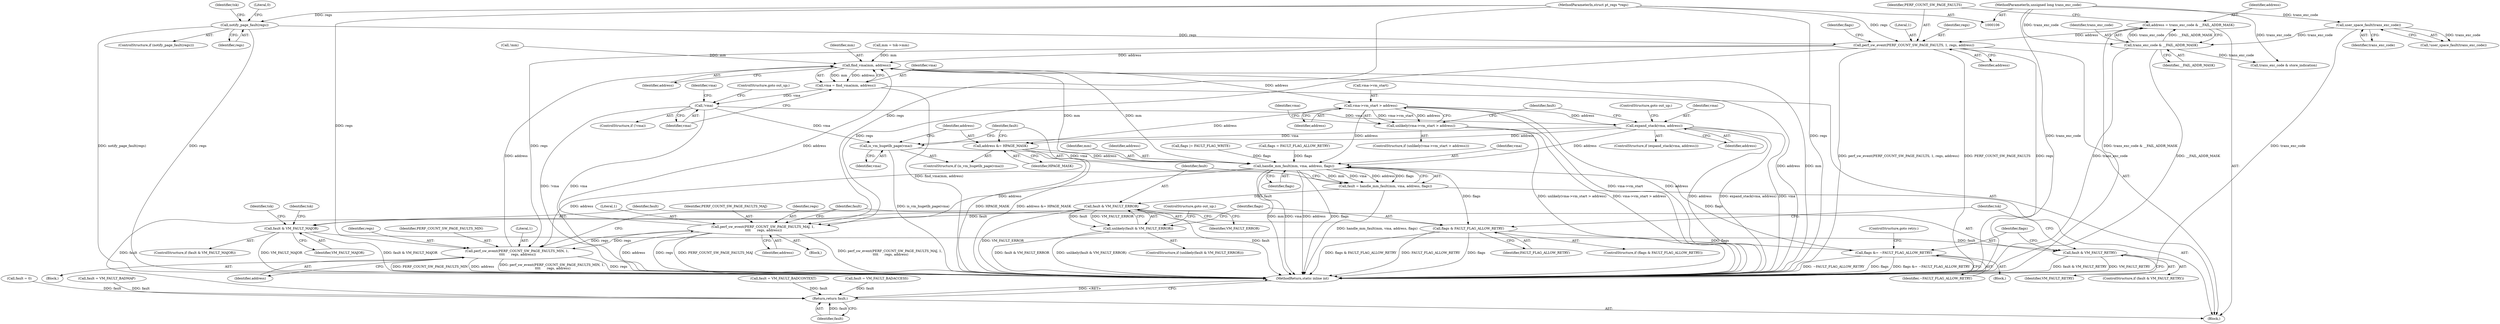 digraph "0_linux_a8b0ca17b80e92faab46ee7179ba9e99ccb61233_21@pointer" {
"1000149" [label="(Call,perf_sw_event(PERF_COUNT_SW_PAGE_FAULTS, 1, regs, address))"];
"1000118" [label="(Call,notify_page_fault(regs))"];
"1000107" [label="(MethodParameterIn,struct pt_regs *regs)"];
"1000144" [label="(Call,address = trans_exc_code & __FAIL_ADDR_MASK)"];
"1000146" [label="(Call,trans_exc_code & __FAIL_ADDR_MASK)"];
"1000137" [label="(Call,user_space_fault(trans_exc_code))"];
"1000109" [label="(MethodParameterIn,unsigned long trans_exc_code)"];
"1000181" [label="(Call,find_vma(mm, address))"];
"1000179" [label="(Call,vma = find_vma(mm, address))"];
"1000185" [label="(Call,!vma)"];
"1000205" [label="(Call,expand_stack(vma, address))"];
"1000222" [label="(Call,is_vm_hugetlb_page(vma))"];
"1000229" [label="(Call,handle_mm_fault(mm, vma, address, flags))"];
"1000227" [label="(Call,fault = handle_mm_fault(mm, vma, address, flags))"];
"1000236" [label="(Call,fault & VM_FAULT_ERROR)"];
"1000235" [label="(Call,unlikely(fault & VM_FAULT_ERROR))"];
"1000246" [label="(Call,fault & VM_FAULT_MAJOR)"];
"1000271" [label="(Call,fault & VM_FAULT_RETRY)"];
"1000292" [label="(Return,return fault;)"];
"1000241" [label="(Call,flags & FAULT_FLAG_ALLOW_RETRY)"];
"1000275" [label="(Call,flags &= ~FAULT_FLAG_ALLOW_RETRY)"];
"1000254" [label="(Call,perf_sw_event(PERF_COUNT_SW_PAGE_FAULTS_MAJ, 1,\n \t\t\t\t      regs, address))"];
"1000265" [label="(Call,perf_sw_event(PERF_COUNT_SW_PAGE_FAULTS_MIN, 1,\n \t\t\t\t      regs, address))"];
"1000224" [label="(Call,address &= HPAGE_MASK)"];
"1000190" [label="(Call,vma->vm_start > address)"];
"1000189" [label="(Call,unlikely(vma->vm_start > address))"];
"1000293" [label="(Identifier,fault)"];
"1000121" [label="(Literal,0)"];
"1000272" [label="(Identifier,fault)"];
"1000221" [label="(ControlStructure,if (is_vm_hugetlb_page(vma)))"];
"1000248" [label="(Identifier,VM_FAULT_MAJOR)"];
"1000242" [label="(Identifier,flags)"];
"1000130" [label="(Call,fault = VM_FAULT_BADCONTEXT)"];
"1000246" [label="(Call,fault & VM_FAULT_MAJOR)"];
"1000107" [label="(MethodParameterIn,struct pt_regs *regs)"];
"1000263" [label="(Identifier,tsk)"];
"1000189" [label="(Call,unlikely(vma->vm_start > address))"];
"1000192" [label="(Identifier,vma)"];
"1000194" [label="(Identifier,address)"];
"1000277" [label="(Identifier,~FAULT_FLAG_ALLOW_RETRY)"];
"1000118" [label="(Call,notify_page_fault(regs))"];
"1000238" [label="(Identifier,VM_FAULT_ERROR)"];
"1000209" [label="(Call,fault = VM_FAULT_BADACCESS)"];
"1000252" [label="(Identifier,tsk)"];
"1000167" [label="(Call,flags |= FAULT_FLAG_WRITE)"];
"1000180" [label="(Identifier,vma)"];
"1000141" [label="(Call,!mm)"];
"1000260" [label="(Block,)"];
"1000234" [label="(ControlStructure,if (unlikely(fault & VM_FAULT_ERROR)))"];
"1000191" [label="(Call,vma->vm_start)"];
"1000226" [label="(Identifier,HPAGE_MASK)"];
"1000123" [label="(Identifier,tsk)"];
"1000268" [label="(Identifier,regs)"];
"1000187" [label="(ControlStructure,goto out_up;)"];
"1000146" [label="(Call,trans_exc_code & __FAIL_ADDR_MASK)"];
"1000294" [label="(MethodReturn,static inline int)"];
"1000208" [label="(ControlStructure,goto out_up;)"];
"1000249" [label="(Block,)"];
"1000148" [label="(Identifier,__FAIL_ADDR_MASK)"];
"1000237" [label="(Identifier,fault)"];
"1000155" [label="(Identifier,flags)"];
"1000240" [label="(ControlStructure,if (flags & FAULT_FLAG_ALLOW_RETRY))"];
"1000241" [label="(Call,flags & FAULT_FLAG_ALLOW_RETRY)"];
"1000282" [label="(Call,fault = 0)"];
"1000207" [label="(Identifier,address)"];
"1000182" [label="(Identifier,mm)"];
"1000183" [label="(Identifier,address)"];
"1000200" [label="(Identifier,vma)"];
"1000184" [label="(ControlStructure,if (!vma))"];
"1000257" [label="(Identifier,regs)"];
"1000205" [label="(Call,expand_stack(vma, address))"];
"1000256" [label="(Literal,1)"];
"1000245" [label="(ControlStructure,if (fault & VM_FAULT_MAJOR))"];
"1000136" [label="(Call,!user_space_fault(trans_exc_code))"];
"1000224" [label="(Call,address &= HPAGE_MASK)"];
"1000292" [label="(Return,return fault;)"];
"1000186" [label="(Identifier,vma)"];
"1000110" [label="(Block,)"];
"1000154" [label="(Call,flags = FAULT_FLAG_ALLOW_RETRY)"];
"1000149" [label="(Call,perf_sw_event(PERF_COUNT_SW_PAGE_FAULTS, 1, regs, address))"];
"1000206" [label="(Identifier,vma)"];
"1000210" [label="(Identifier,fault)"];
"1000239" [label="(ControlStructure,goto out_up;)"];
"1000278" [label="(ControlStructure,goto retry;)"];
"1000137" [label="(Call,user_space_fault(trans_exc_code))"];
"1000181" [label="(Call,find_vma(mm, address))"];
"1000190" [label="(Call,vma->vm_start > address)"];
"1000266" [label="(Identifier,PERF_COUNT_SW_PAGE_FAULTS_MIN)"];
"1000258" [label="(Identifier,address)"];
"1000153" [label="(Identifier,address)"];
"1000150" [label="(Identifier,PERF_COUNT_SW_PAGE_FAULTS)"];
"1000151" [label="(Literal,1)"];
"1000276" [label="(Identifier,flags)"];
"1000228" [label="(Identifier,fault)"];
"1000179" [label="(Call,vma = find_vma(mm, address))"];
"1000270" [label="(ControlStructure,if (fault & VM_FAULT_RETRY))"];
"1000271" [label="(Call,fault & VM_FAULT_RETRY)"];
"1000227" [label="(Call,fault = handle_mm_fault(mm, vma, address, flags))"];
"1000243" [label="(Identifier,FAULT_FLAG_ALLOW_RETRY)"];
"1000119" [label="(Identifier,regs)"];
"1000273" [label="(Identifier,VM_FAULT_RETRY)"];
"1000176" [label="(Call,fault = VM_FAULT_BADMAP)"];
"1000204" [label="(ControlStructure,if (expand_stack(vma, address)))"];
"1000275" [label="(Call,flags &= ~FAULT_FLAG_ALLOW_RETRY)"];
"1000231" [label="(Identifier,vma)"];
"1000236" [label="(Call,fault & VM_FAULT_ERROR)"];
"1000223" [label="(Identifier,vma)"];
"1000109" [label="(MethodParameterIn,unsigned long trans_exc_code)"];
"1000225" [label="(Identifier,address)"];
"1000185" [label="(Call,!vma)"];
"1000147" [label="(Identifier,trans_exc_code)"];
"1000145" [label="(Identifier,address)"];
"1000188" [label="(ControlStructure,if (unlikely(vma->vm_start > address)))"];
"1000222" [label="(Call,is_vm_hugetlb_page(vma))"];
"1000117" [label="(ControlStructure,if (notify_page_fault(regs)))"];
"1000235" [label="(Call,unlikely(fault & VM_FAULT_ERROR))"];
"1000280" [label="(Identifier,tsk)"];
"1000125" [label="(Call,mm = tsk->mm)"];
"1000144" [label="(Call,address = trans_exc_code & __FAIL_ADDR_MASK)"];
"1000233" [label="(Identifier,flags)"];
"1000163" [label="(Call,trans_exc_code & store_indication)"];
"1000230" [label="(Identifier,mm)"];
"1000229" [label="(Call,handle_mm_fault(mm, vma, address, flags))"];
"1000232" [label="(Identifier,address)"];
"1000254" [label="(Call,perf_sw_event(PERF_COUNT_SW_PAGE_FAULTS_MAJ, 1,\n \t\t\t\t      regs, address))"];
"1000267" [label="(Literal,1)"];
"1000255" [label="(Identifier,PERF_COUNT_SW_PAGE_FAULTS_MAJ)"];
"1000269" [label="(Identifier,address)"];
"1000274" [label="(Block,)"];
"1000247" [label="(Identifier,fault)"];
"1000152" [label="(Identifier,regs)"];
"1000265" [label="(Call,perf_sw_event(PERF_COUNT_SW_PAGE_FAULTS_MIN, 1,\n \t\t\t\t      regs, address))"];
"1000138" [label="(Identifier,trans_exc_code)"];
"1000149" -> "1000110"  [label="AST: "];
"1000149" -> "1000153"  [label="CFG: "];
"1000150" -> "1000149"  [label="AST: "];
"1000151" -> "1000149"  [label="AST: "];
"1000152" -> "1000149"  [label="AST: "];
"1000153" -> "1000149"  [label="AST: "];
"1000155" -> "1000149"  [label="CFG: "];
"1000149" -> "1000294"  [label="DDG: regs"];
"1000149" -> "1000294"  [label="DDG: perf_sw_event(PERF_COUNT_SW_PAGE_FAULTS, 1, regs, address)"];
"1000149" -> "1000294"  [label="DDG: PERF_COUNT_SW_PAGE_FAULTS"];
"1000118" -> "1000149"  [label="DDG: regs"];
"1000107" -> "1000149"  [label="DDG: regs"];
"1000144" -> "1000149"  [label="DDG: address"];
"1000149" -> "1000181"  [label="DDG: address"];
"1000149" -> "1000254"  [label="DDG: regs"];
"1000149" -> "1000265"  [label="DDG: regs"];
"1000118" -> "1000117"  [label="AST: "];
"1000118" -> "1000119"  [label="CFG: "];
"1000119" -> "1000118"  [label="AST: "];
"1000121" -> "1000118"  [label="CFG: "];
"1000123" -> "1000118"  [label="CFG: "];
"1000118" -> "1000294"  [label="DDG: notify_page_fault(regs)"];
"1000118" -> "1000294"  [label="DDG: regs"];
"1000107" -> "1000118"  [label="DDG: regs"];
"1000107" -> "1000106"  [label="AST: "];
"1000107" -> "1000294"  [label="DDG: regs"];
"1000107" -> "1000254"  [label="DDG: regs"];
"1000107" -> "1000265"  [label="DDG: regs"];
"1000144" -> "1000110"  [label="AST: "];
"1000144" -> "1000146"  [label="CFG: "];
"1000145" -> "1000144"  [label="AST: "];
"1000146" -> "1000144"  [label="AST: "];
"1000150" -> "1000144"  [label="CFG: "];
"1000144" -> "1000294"  [label="DDG: trans_exc_code & __FAIL_ADDR_MASK"];
"1000146" -> "1000144"  [label="DDG: trans_exc_code"];
"1000146" -> "1000144"  [label="DDG: __FAIL_ADDR_MASK"];
"1000146" -> "1000148"  [label="CFG: "];
"1000147" -> "1000146"  [label="AST: "];
"1000148" -> "1000146"  [label="AST: "];
"1000146" -> "1000294"  [label="DDG: __FAIL_ADDR_MASK"];
"1000146" -> "1000294"  [label="DDG: trans_exc_code"];
"1000137" -> "1000146"  [label="DDG: trans_exc_code"];
"1000109" -> "1000146"  [label="DDG: trans_exc_code"];
"1000146" -> "1000163"  [label="DDG: trans_exc_code"];
"1000137" -> "1000136"  [label="AST: "];
"1000137" -> "1000138"  [label="CFG: "];
"1000138" -> "1000137"  [label="AST: "];
"1000136" -> "1000137"  [label="CFG: "];
"1000137" -> "1000294"  [label="DDG: trans_exc_code"];
"1000137" -> "1000136"  [label="DDG: trans_exc_code"];
"1000109" -> "1000137"  [label="DDG: trans_exc_code"];
"1000109" -> "1000106"  [label="AST: "];
"1000109" -> "1000294"  [label="DDG: trans_exc_code"];
"1000109" -> "1000163"  [label="DDG: trans_exc_code"];
"1000181" -> "1000179"  [label="AST: "];
"1000181" -> "1000183"  [label="CFG: "];
"1000182" -> "1000181"  [label="AST: "];
"1000183" -> "1000181"  [label="AST: "];
"1000179" -> "1000181"  [label="CFG: "];
"1000181" -> "1000294"  [label="DDG: mm"];
"1000181" -> "1000294"  [label="DDG: address"];
"1000181" -> "1000179"  [label="DDG: mm"];
"1000181" -> "1000179"  [label="DDG: address"];
"1000125" -> "1000181"  [label="DDG: mm"];
"1000141" -> "1000181"  [label="DDG: mm"];
"1000229" -> "1000181"  [label="DDG: mm"];
"1000265" -> "1000181"  [label="DDG: address"];
"1000254" -> "1000181"  [label="DDG: address"];
"1000181" -> "1000190"  [label="DDG: address"];
"1000181" -> "1000229"  [label="DDG: mm"];
"1000179" -> "1000110"  [label="AST: "];
"1000180" -> "1000179"  [label="AST: "];
"1000186" -> "1000179"  [label="CFG: "];
"1000179" -> "1000294"  [label="DDG: find_vma(mm, address)"];
"1000179" -> "1000185"  [label="DDG: vma"];
"1000185" -> "1000184"  [label="AST: "];
"1000185" -> "1000186"  [label="CFG: "];
"1000186" -> "1000185"  [label="AST: "];
"1000187" -> "1000185"  [label="CFG: "];
"1000192" -> "1000185"  [label="CFG: "];
"1000185" -> "1000294"  [label="DDG: !vma"];
"1000185" -> "1000294"  [label="DDG: vma"];
"1000185" -> "1000205"  [label="DDG: vma"];
"1000185" -> "1000222"  [label="DDG: vma"];
"1000205" -> "1000204"  [label="AST: "];
"1000205" -> "1000207"  [label="CFG: "];
"1000206" -> "1000205"  [label="AST: "];
"1000207" -> "1000205"  [label="AST: "];
"1000208" -> "1000205"  [label="CFG: "];
"1000210" -> "1000205"  [label="CFG: "];
"1000205" -> "1000294"  [label="DDG: vma"];
"1000205" -> "1000294"  [label="DDG: address"];
"1000205" -> "1000294"  [label="DDG: expand_stack(vma, address)"];
"1000190" -> "1000205"  [label="DDG: address"];
"1000205" -> "1000222"  [label="DDG: vma"];
"1000205" -> "1000224"  [label="DDG: address"];
"1000205" -> "1000229"  [label="DDG: address"];
"1000222" -> "1000221"  [label="AST: "];
"1000222" -> "1000223"  [label="CFG: "];
"1000223" -> "1000222"  [label="AST: "];
"1000225" -> "1000222"  [label="CFG: "];
"1000228" -> "1000222"  [label="CFG: "];
"1000222" -> "1000294"  [label="DDG: is_vm_hugetlb_page(vma)"];
"1000222" -> "1000229"  [label="DDG: vma"];
"1000229" -> "1000227"  [label="AST: "];
"1000229" -> "1000233"  [label="CFG: "];
"1000230" -> "1000229"  [label="AST: "];
"1000231" -> "1000229"  [label="AST: "];
"1000232" -> "1000229"  [label="AST: "];
"1000233" -> "1000229"  [label="AST: "];
"1000227" -> "1000229"  [label="CFG: "];
"1000229" -> "1000294"  [label="DDG: flags"];
"1000229" -> "1000294"  [label="DDG: vma"];
"1000229" -> "1000294"  [label="DDG: address"];
"1000229" -> "1000294"  [label="DDG: mm"];
"1000229" -> "1000227"  [label="DDG: mm"];
"1000229" -> "1000227"  [label="DDG: vma"];
"1000229" -> "1000227"  [label="DDG: address"];
"1000229" -> "1000227"  [label="DDG: flags"];
"1000224" -> "1000229"  [label="DDG: address"];
"1000190" -> "1000229"  [label="DDG: address"];
"1000167" -> "1000229"  [label="DDG: flags"];
"1000154" -> "1000229"  [label="DDG: flags"];
"1000275" -> "1000229"  [label="DDG: flags"];
"1000229" -> "1000241"  [label="DDG: flags"];
"1000229" -> "1000254"  [label="DDG: address"];
"1000229" -> "1000265"  [label="DDG: address"];
"1000227" -> "1000110"  [label="AST: "];
"1000228" -> "1000227"  [label="AST: "];
"1000237" -> "1000227"  [label="CFG: "];
"1000227" -> "1000294"  [label="DDG: handle_mm_fault(mm, vma, address, flags)"];
"1000227" -> "1000236"  [label="DDG: fault"];
"1000236" -> "1000235"  [label="AST: "];
"1000236" -> "1000238"  [label="CFG: "];
"1000237" -> "1000236"  [label="AST: "];
"1000238" -> "1000236"  [label="AST: "];
"1000235" -> "1000236"  [label="CFG: "];
"1000236" -> "1000294"  [label="DDG: fault"];
"1000236" -> "1000294"  [label="DDG: VM_FAULT_ERROR"];
"1000236" -> "1000235"  [label="DDG: fault"];
"1000236" -> "1000235"  [label="DDG: VM_FAULT_ERROR"];
"1000236" -> "1000246"  [label="DDG: fault"];
"1000236" -> "1000292"  [label="DDG: fault"];
"1000235" -> "1000234"  [label="AST: "];
"1000239" -> "1000235"  [label="CFG: "];
"1000242" -> "1000235"  [label="CFG: "];
"1000235" -> "1000294"  [label="DDG: fault & VM_FAULT_ERROR"];
"1000235" -> "1000294"  [label="DDG: unlikely(fault & VM_FAULT_ERROR)"];
"1000246" -> "1000245"  [label="AST: "];
"1000246" -> "1000248"  [label="CFG: "];
"1000247" -> "1000246"  [label="AST: "];
"1000248" -> "1000246"  [label="AST: "];
"1000252" -> "1000246"  [label="CFG: "];
"1000263" -> "1000246"  [label="CFG: "];
"1000246" -> "1000294"  [label="DDG: VM_FAULT_MAJOR"];
"1000246" -> "1000294"  [label="DDG: fault & VM_FAULT_MAJOR"];
"1000246" -> "1000271"  [label="DDG: fault"];
"1000271" -> "1000270"  [label="AST: "];
"1000271" -> "1000273"  [label="CFG: "];
"1000272" -> "1000271"  [label="AST: "];
"1000273" -> "1000271"  [label="AST: "];
"1000276" -> "1000271"  [label="CFG: "];
"1000280" -> "1000271"  [label="CFG: "];
"1000271" -> "1000294"  [label="DDG: VM_FAULT_RETRY"];
"1000271" -> "1000294"  [label="DDG: fault & VM_FAULT_RETRY"];
"1000292" -> "1000110"  [label="AST: "];
"1000292" -> "1000293"  [label="CFG: "];
"1000293" -> "1000292"  [label="AST: "];
"1000294" -> "1000292"  [label="CFG: "];
"1000292" -> "1000294"  [label="DDG: <RET>"];
"1000293" -> "1000292"  [label="DDG: fault"];
"1000209" -> "1000292"  [label="DDG: fault"];
"1000176" -> "1000292"  [label="DDG: fault"];
"1000282" -> "1000292"  [label="DDG: fault"];
"1000130" -> "1000292"  [label="DDG: fault"];
"1000241" -> "1000240"  [label="AST: "];
"1000241" -> "1000243"  [label="CFG: "];
"1000242" -> "1000241"  [label="AST: "];
"1000243" -> "1000241"  [label="AST: "];
"1000247" -> "1000241"  [label="CFG: "];
"1000280" -> "1000241"  [label="CFG: "];
"1000241" -> "1000294"  [label="DDG: flags"];
"1000241" -> "1000294"  [label="DDG: flags & FAULT_FLAG_ALLOW_RETRY"];
"1000241" -> "1000294"  [label="DDG: FAULT_FLAG_ALLOW_RETRY"];
"1000241" -> "1000275"  [label="DDG: flags"];
"1000275" -> "1000274"  [label="AST: "];
"1000275" -> "1000277"  [label="CFG: "];
"1000276" -> "1000275"  [label="AST: "];
"1000277" -> "1000275"  [label="AST: "];
"1000278" -> "1000275"  [label="CFG: "];
"1000275" -> "1000294"  [label="DDG: flags"];
"1000275" -> "1000294"  [label="DDG: flags &= ~FAULT_FLAG_ALLOW_RETRY"];
"1000275" -> "1000294"  [label="DDG: ~FAULT_FLAG_ALLOW_RETRY"];
"1000254" -> "1000249"  [label="AST: "];
"1000254" -> "1000258"  [label="CFG: "];
"1000255" -> "1000254"  [label="AST: "];
"1000256" -> "1000254"  [label="AST: "];
"1000257" -> "1000254"  [label="AST: "];
"1000258" -> "1000254"  [label="AST: "];
"1000272" -> "1000254"  [label="CFG: "];
"1000254" -> "1000294"  [label="DDG: PERF_COUNT_SW_PAGE_FAULTS_MAJ"];
"1000254" -> "1000294"  [label="DDG: perf_sw_event(PERF_COUNT_SW_PAGE_FAULTS_MAJ, 1,\n \t\t\t\t      regs, address)"];
"1000254" -> "1000294"  [label="DDG: address"];
"1000254" -> "1000294"  [label="DDG: regs"];
"1000265" -> "1000254"  [label="DDG: regs"];
"1000254" -> "1000265"  [label="DDG: regs"];
"1000265" -> "1000260"  [label="AST: "];
"1000265" -> "1000269"  [label="CFG: "];
"1000266" -> "1000265"  [label="AST: "];
"1000267" -> "1000265"  [label="AST: "];
"1000268" -> "1000265"  [label="AST: "];
"1000269" -> "1000265"  [label="AST: "];
"1000272" -> "1000265"  [label="CFG: "];
"1000265" -> "1000294"  [label="DDG: address"];
"1000265" -> "1000294"  [label="DDG: perf_sw_event(PERF_COUNT_SW_PAGE_FAULTS_MIN, 1,\n \t\t\t\t      regs, address)"];
"1000265" -> "1000294"  [label="DDG: regs"];
"1000265" -> "1000294"  [label="DDG: PERF_COUNT_SW_PAGE_FAULTS_MIN"];
"1000224" -> "1000221"  [label="AST: "];
"1000224" -> "1000226"  [label="CFG: "];
"1000225" -> "1000224"  [label="AST: "];
"1000226" -> "1000224"  [label="AST: "];
"1000228" -> "1000224"  [label="CFG: "];
"1000224" -> "1000294"  [label="DDG: HPAGE_MASK"];
"1000224" -> "1000294"  [label="DDG: address &= HPAGE_MASK"];
"1000190" -> "1000224"  [label="DDG: address"];
"1000190" -> "1000189"  [label="AST: "];
"1000190" -> "1000194"  [label="CFG: "];
"1000191" -> "1000190"  [label="AST: "];
"1000194" -> "1000190"  [label="AST: "];
"1000189" -> "1000190"  [label="CFG: "];
"1000190" -> "1000294"  [label="DDG: vma->vm_start"];
"1000190" -> "1000294"  [label="DDG: address"];
"1000190" -> "1000189"  [label="DDG: vma->vm_start"];
"1000190" -> "1000189"  [label="DDG: address"];
"1000189" -> "1000188"  [label="AST: "];
"1000200" -> "1000189"  [label="CFG: "];
"1000210" -> "1000189"  [label="CFG: "];
"1000189" -> "1000294"  [label="DDG: vma->vm_start > address"];
"1000189" -> "1000294"  [label="DDG: unlikely(vma->vm_start > address)"];
}
